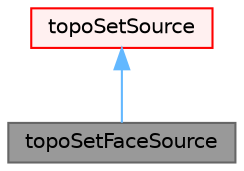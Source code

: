 digraph "topoSetFaceSource"
{
 // LATEX_PDF_SIZE
  bgcolor="transparent";
  edge [fontname=Helvetica,fontsize=10,labelfontname=Helvetica,labelfontsize=10];
  node [fontname=Helvetica,fontsize=10,shape=box,height=0.2,width=0.4];
  Node1 [id="Node000001",label="topoSetFaceSource",height=0.2,width=0.4,color="gray40", fillcolor="grey60", style="filled", fontcolor="black",tooltip="The topoSetFaceSource is a intermediate class for handling topoSet sources for selecting faces."];
  Node2 -> Node1 [id="edge1_Node000001_Node000002",dir="back",color="steelblue1",style="solid",tooltip=" "];
  Node2 [id="Node000002",label="topoSetSource",height=0.2,width=0.4,color="red", fillcolor="#FFF0F0", style="filled",URL="$classFoam_1_1topoSetSource.html",tooltip="Base class of a source for a topoSet."];
}
